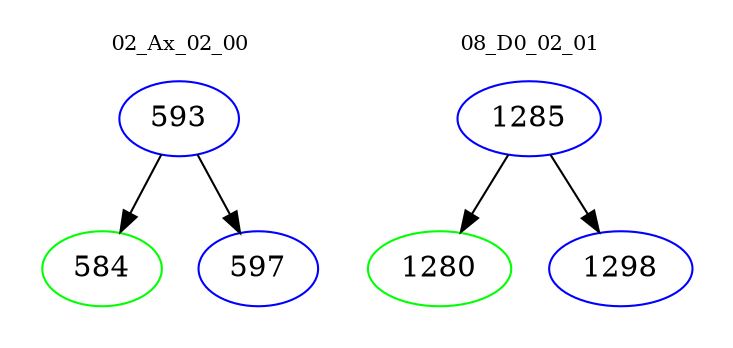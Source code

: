 digraph{
subgraph cluster_0 {
color = white
label = "02_Ax_02_00";
fontsize=10;
T0_593 [label="593", color="blue"]
T0_593 -> T0_584 [color="black"]
T0_584 [label="584", color="green"]
T0_593 -> T0_597 [color="black"]
T0_597 [label="597", color="blue"]
}
subgraph cluster_1 {
color = white
label = "08_D0_02_01";
fontsize=10;
T1_1285 [label="1285", color="blue"]
T1_1285 -> T1_1280 [color="black"]
T1_1280 [label="1280", color="green"]
T1_1285 -> T1_1298 [color="black"]
T1_1298 [label="1298", color="blue"]
}
}
